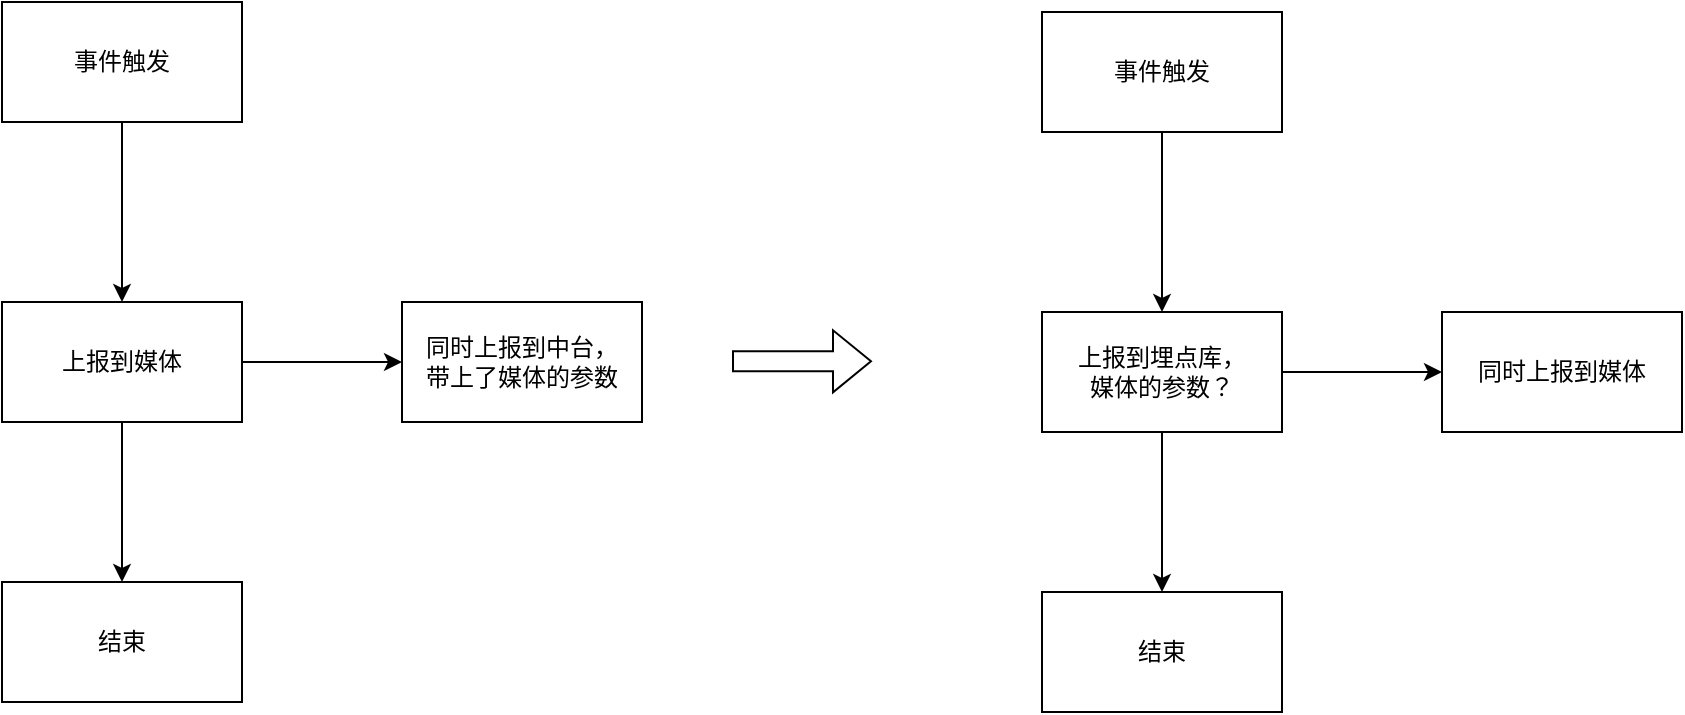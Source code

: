 <mxfile version="16.6.5" type="github">
  <diagram id="n6cIwmBQYn8KyJO8sayK" name="Page-1">
    <mxGraphModel dx="1363" dy="801" grid="1" gridSize="10" guides="1" tooltips="1" connect="1" arrows="1" fold="1" page="1" pageScale="1" pageWidth="850" pageHeight="1100" math="0" shadow="0">
      <root>
        <mxCell id="0" />
        <mxCell id="1" parent="0" />
        <mxCell id="zPm5v1zgl-SZielq5svK-6" style="edgeStyle=orthogonalEdgeStyle;rounded=0;orthogonalLoop=1;jettySize=auto;html=1;" edge="1" parent="1" source="zPm5v1zgl-SZielq5svK-1" target="zPm5v1zgl-SZielq5svK-4">
          <mxGeometry relative="1" as="geometry" />
        </mxCell>
        <mxCell id="zPm5v1zgl-SZielq5svK-7" style="edgeStyle=orthogonalEdgeStyle;rounded=0;orthogonalLoop=1;jettySize=auto;html=1;entryX=0.5;entryY=0;entryDx=0;entryDy=0;" edge="1" parent="1" source="zPm5v1zgl-SZielq5svK-1" target="zPm5v1zgl-SZielq5svK-8">
          <mxGeometry relative="1" as="geometry">
            <mxPoint x="120" y="580" as="targetPoint" />
          </mxGeometry>
        </mxCell>
        <mxCell id="zPm5v1zgl-SZielq5svK-1" value="上报到媒体" style="rounded=0;whiteSpace=wrap;html=1;" vertex="1" parent="1">
          <mxGeometry x="60" y="450" width="120" height="60" as="geometry" />
        </mxCell>
        <mxCell id="zPm5v1zgl-SZielq5svK-5" style="edgeStyle=orthogonalEdgeStyle;rounded=0;orthogonalLoop=1;jettySize=auto;html=1;" edge="1" parent="1" source="zPm5v1zgl-SZielq5svK-2" target="zPm5v1zgl-SZielq5svK-1">
          <mxGeometry relative="1" as="geometry" />
        </mxCell>
        <mxCell id="zPm5v1zgl-SZielq5svK-2" value="事件触发" style="rounded=0;whiteSpace=wrap;html=1;" vertex="1" parent="1">
          <mxGeometry x="60" y="300" width="120" height="60" as="geometry" />
        </mxCell>
        <mxCell id="zPm5v1zgl-SZielq5svK-4" value="同时上报到中台，&lt;br&gt;带上了媒体的参数" style="rounded=0;whiteSpace=wrap;html=1;" vertex="1" parent="1">
          <mxGeometry x="260" y="450" width="120" height="60" as="geometry" />
        </mxCell>
        <mxCell id="zPm5v1zgl-SZielq5svK-8" value="结束" style="rounded=0;whiteSpace=wrap;html=1;" vertex="1" parent="1">
          <mxGeometry x="60" y="590" width="120" height="60" as="geometry" />
        </mxCell>
        <mxCell id="zPm5v1zgl-SZielq5svK-9" style="edgeStyle=orthogonalEdgeStyle;rounded=0;orthogonalLoop=1;jettySize=auto;html=1;" edge="1" parent="1" source="zPm5v1zgl-SZielq5svK-11" target="zPm5v1zgl-SZielq5svK-14">
          <mxGeometry relative="1" as="geometry" />
        </mxCell>
        <mxCell id="zPm5v1zgl-SZielq5svK-10" style="edgeStyle=orthogonalEdgeStyle;rounded=0;orthogonalLoop=1;jettySize=auto;html=1;entryX=0.5;entryY=0;entryDx=0;entryDy=0;" edge="1" parent="1" source="zPm5v1zgl-SZielq5svK-11" target="zPm5v1zgl-SZielq5svK-15">
          <mxGeometry relative="1" as="geometry">
            <mxPoint x="640" y="585" as="targetPoint" />
          </mxGeometry>
        </mxCell>
        <mxCell id="zPm5v1zgl-SZielq5svK-11" value="上报到埋点库，&lt;br&gt;媒体的参数？" style="rounded=0;whiteSpace=wrap;html=1;" vertex="1" parent="1">
          <mxGeometry x="580" y="455" width="120" height="60" as="geometry" />
        </mxCell>
        <mxCell id="zPm5v1zgl-SZielq5svK-12" style="edgeStyle=orthogonalEdgeStyle;rounded=0;orthogonalLoop=1;jettySize=auto;html=1;" edge="1" parent="1" source="zPm5v1zgl-SZielq5svK-13" target="zPm5v1zgl-SZielq5svK-11">
          <mxGeometry relative="1" as="geometry" />
        </mxCell>
        <mxCell id="zPm5v1zgl-SZielq5svK-13" value="事件触发" style="rounded=0;whiteSpace=wrap;html=1;" vertex="1" parent="1">
          <mxGeometry x="580" y="305" width="120" height="60" as="geometry" />
        </mxCell>
        <mxCell id="zPm5v1zgl-SZielq5svK-14" value="同时上报到媒体" style="rounded=0;whiteSpace=wrap;html=1;" vertex="1" parent="1">
          <mxGeometry x="780" y="455" width="120" height="60" as="geometry" />
        </mxCell>
        <mxCell id="zPm5v1zgl-SZielq5svK-15" value="结束" style="rounded=0;whiteSpace=wrap;html=1;" vertex="1" parent="1">
          <mxGeometry x="580" y="595" width="120" height="60" as="geometry" />
        </mxCell>
        <mxCell id="zPm5v1zgl-SZielq5svK-16" value="" style="shape=flexArrow;endArrow=classic;html=1;rounded=0;" edge="1" parent="1">
          <mxGeometry width="50" height="50" relative="1" as="geometry">
            <mxPoint x="425" y="479.66" as="sourcePoint" />
            <mxPoint x="495" y="479.66" as="targetPoint" />
          </mxGeometry>
        </mxCell>
      </root>
    </mxGraphModel>
  </diagram>
</mxfile>
